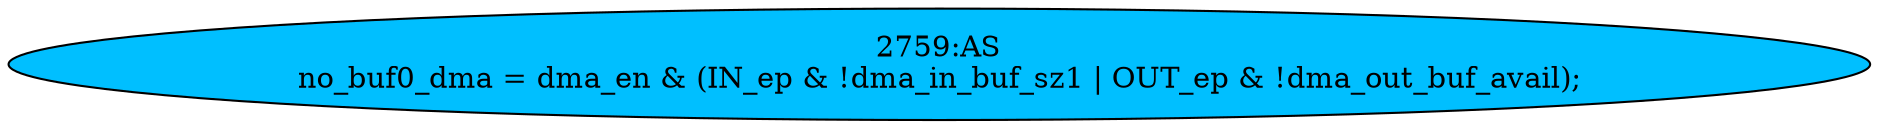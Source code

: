 strict digraph "" {
	node [label="\N"];
	"2759:AS"	 [ast="<pyverilog.vparser.ast.Assign object at 0x7f13b5542290>",
		def_var="['no_buf0_dma']",
		fillcolor=deepskyblue,
		label="2759:AS
no_buf0_dma = dma_en & (IN_ep & !dma_in_buf_sz1 | OUT_ep & !dma_out_buf_avail);",
		statements="[]",
		style=filled,
		typ=Assign,
		use_var="['dma_en', 'IN_ep', 'dma_in_buf_sz1', 'OUT_ep', 'dma_out_buf_avail']"];
}

